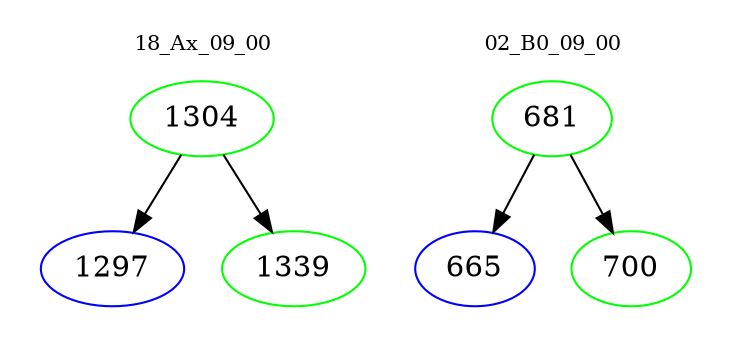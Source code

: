 digraph{
subgraph cluster_0 {
color = white
label = "18_Ax_09_00";
fontsize=10;
T0_1304 [label="1304", color="green"]
T0_1304 -> T0_1297 [color="black"]
T0_1297 [label="1297", color="blue"]
T0_1304 -> T0_1339 [color="black"]
T0_1339 [label="1339", color="green"]
}
subgraph cluster_1 {
color = white
label = "02_B0_09_00";
fontsize=10;
T1_681 [label="681", color="green"]
T1_681 -> T1_665 [color="black"]
T1_665 [label="665", color="blue"]
T1_681 -> T1_700 [color="black"]
T1_700 [label="700", color="green"]
}
}
